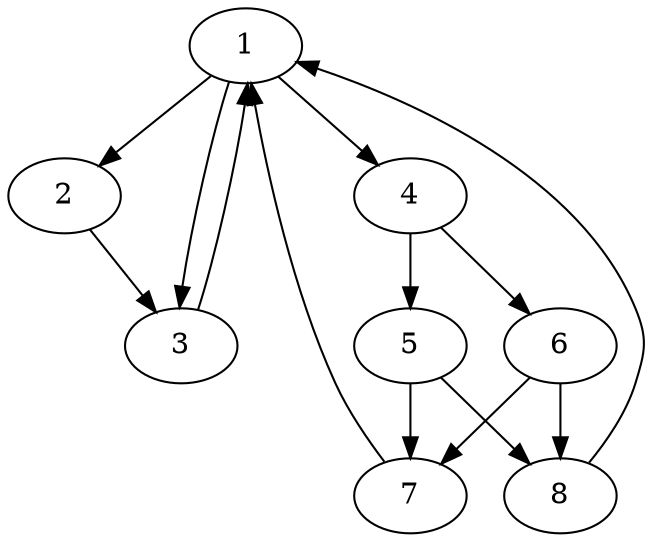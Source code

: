 digraph actions { 
compound = true; "1" [label="1", style=filled, fillcolor=white]; "2" [label="2", style=filled, fillcolor=white]; "3" [label="3", style=filled, fillcolor=white]; "4" [label="4", style=filled, fillcolor=white]; "5" [label="5", style=filled, fillcolor=white]; "6" [label="6", style=filled, fillcolor=white]; "7" [label="7", style=filled, fillcolor=white]; "8" [label="8", style=filled, fillcolor=white];"1" -> "2";"1" -> "3";"1" -> "4";"2" -> "3";"3" -> "1";"4" -> "5";"4" -> "6";"5" -> "7";"5" -> "8";"6" -> "7";"6" -> "8";"7" -> "1";"8" -> "1";}